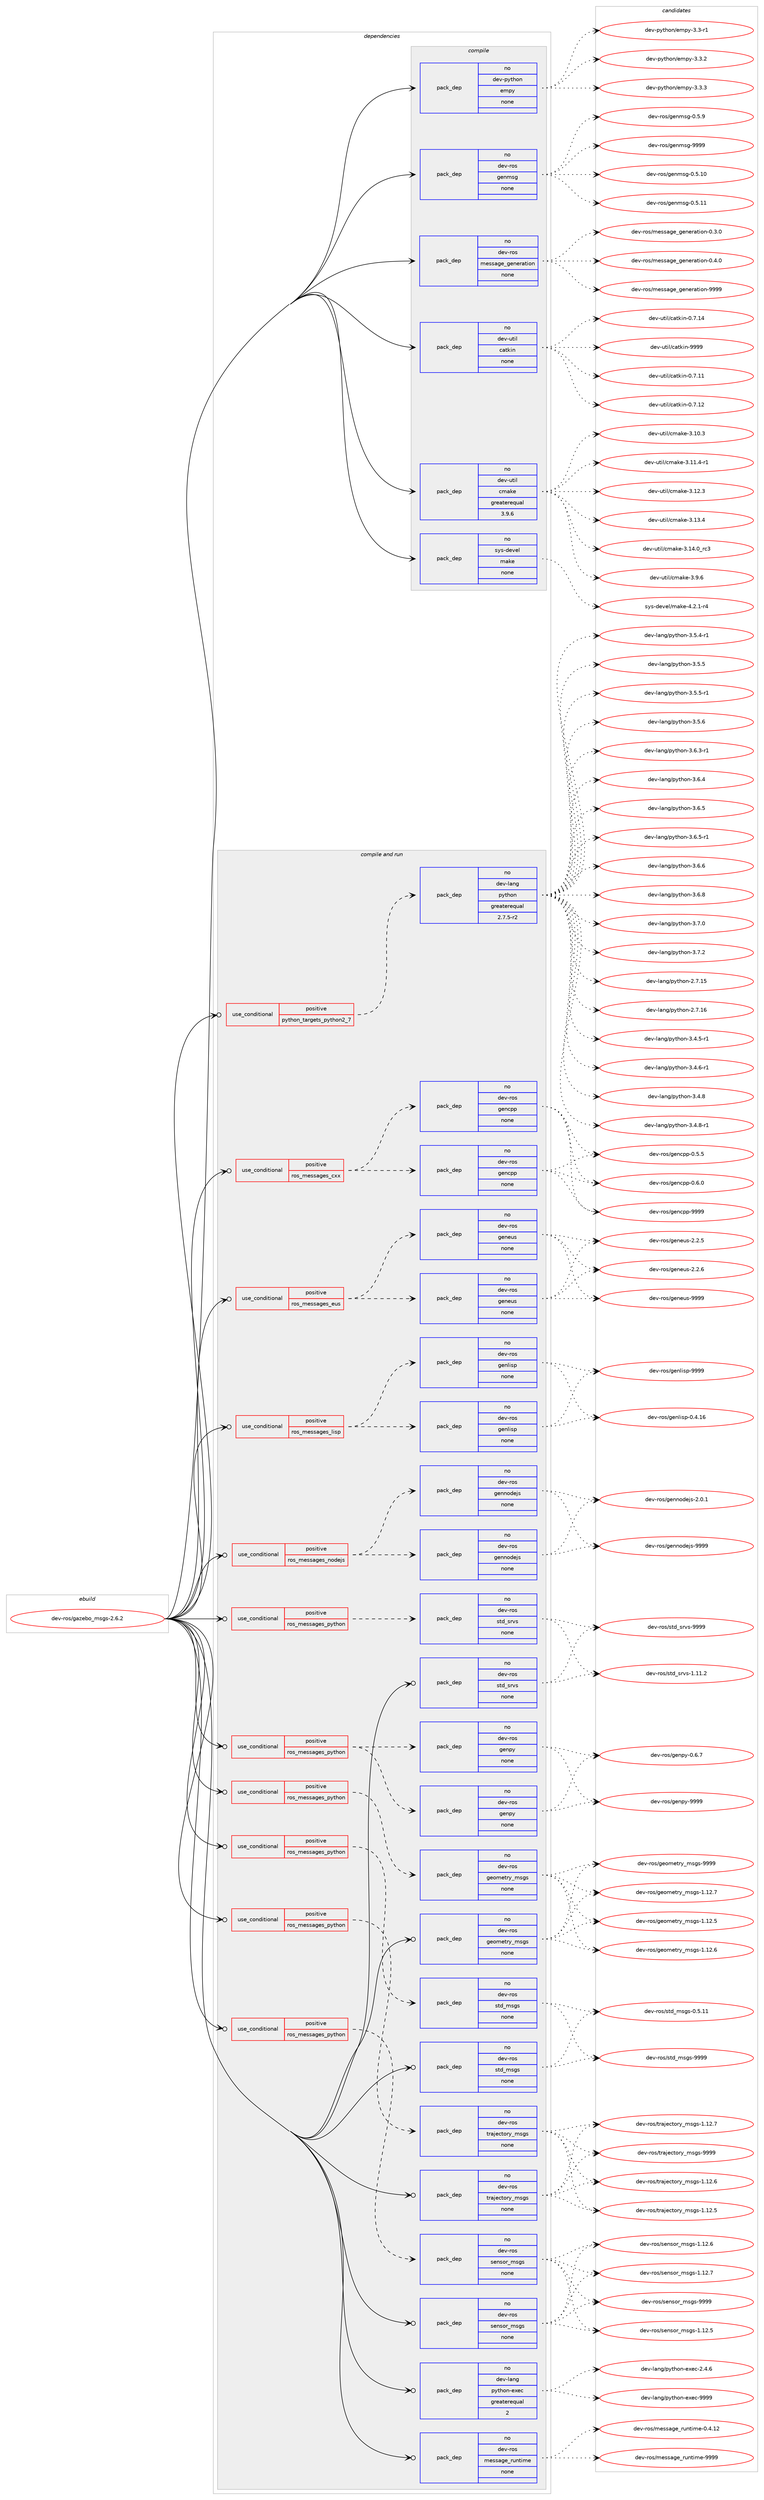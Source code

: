 digraph prolog {

# *************
# Graph options
# *************

newrank=true;
concentrate=true;
compound=true;
graph [rankdir=LR,fontname=Helvetica,fontsize=10,ranksep=1.5];#, ranksep=2.5, nodesep=0.2];
edge  [arrowhead=vee];
node  [fontname=Helvetica,fontsize=10];

# **********
# The ebuild
# **********

subgraph cluster_leftcol {
color=gray;
rank=same;
label=<<i>ebuild</i>>;
id [label="dev-ros/gazebo_msgs-2.6.2", color=red, width=4, href="../dev-ros/gazebo_msgs-2.6.2.svg"];
}

# ****************
# The dependencies
# ****************

subgraph cluster_midcol {
color=gray;
label=<<i>dependencies</i>>;
subgraph cluster_compile {
fillcolor="#eeeeee";
style=filled;
label=<<i>compile</i>>;
subgraph pack1043548 {
dependency1455325 [label=<<TABLE BORDER="0" CELLBORDER="1" CELLSPACING="0" CELLPADDING="4" WIDTH="220"><TR><TD ROWSPAN="6" CELLPADDING="30">pack_dep</TD></TR><TR><TD WIDTH="110">no</TD></TR><TR><TD>dev-python</TD></TR><TR><TD>empy</TD></TR><TR><TD>none</TD></TR><TR><TD></TD></TR></TABLE>>, shape=none, color=blue];
}
id:e -> dependency1455325:w [weight=20,style="solid",arrowhead="vee"];
subgraph pack1043549 {
dependency1455326 [label=<<TABLE BORDER="0" CELLBORDER="1" CELLSPACING="0" CELLPADDING="4" WIDTH="220"><TR><TD ROWSPAN="6" CELLPADDING="30">pack_dep</TD></TR><TR><TD WIDTH="110">no</TD></TR><TR><TD>dev-ros</TD></TR><TR><TD>genmsg</TD></TR><TR><TD>none</TD></TR><TR><TD></TD></TR></TABLE>>, shape=none, color=blue];
}
id:e -> dependency1455326:w [weight=20,style="solid",arrowhead="vee"];
subgraph pack1043550 {
dependency1455327 [label=<<TABLE BORDER="0" CELLBORDER="1" CELLSPACING="0" CELLPADDING="4" WIDTH="220"><TR><TD ROWSPAN="6" CELLPADDING="30">pack_dep</TD></TR><TR><TD WIDTH="110">no</TD></TR><TR><TD>dev-ros</TD></TR><TR><TD>message_generation</TD></TR><TR><TD>none</TD></TR><TR><TD></TD></TR></TABLE>>, shape=none, color=blue];
}
id:e -> dependency1455327:w [weight=20,style="solid",arrowhead="vee"];
subgraph pack1043551 {
dependency1455328 [label=<<TABLE BORDER="0" CELLBORDER="1" CELLSPACING="0" CELLPADDING="4" WIDTH="220"><TR><TD ROWSPAN="6" CELLPADDING="30">pack_dep</TD></TR><TR><TD WIDTH="110">no</TD></TR><TR><TD>dev-util</TD></TR><TR><TD>catkin</TD></TR><TR><TD>none</TD></TR><TR><TD></TD></TR></TABLE>>, shape=none, color=blue];
}
id:e -> dependency1455328:w [weight=20,style="solid",arrowhead="vee"];
subgraph pack1043552 {
dependency1455329 [label=<<TABLE BORDER="0" CELLBORDER="1" CELLSPACING="0" CELLPADDING="4" WIDTH="220"><TR><TD ROWSPAN="6" CELLPADDING="30">pack_dep</TD></TR><TR><TD WIDTH="110">no</TD></TR><TR><TD>dev-util</TD></TR><TR><TD>cmake</TD></TR><TR><TD>greaterequal</TD></TR><TR><TD>3.9.6</TD></TR></TABLE>>, shape=none, color=blue];
}
id:e -> dependency1455329:w [weight=20,style="solid",arrowhead="vee"];
subgraph pack1043553 {
dependency1455330 [label=<<TABLE BORDER="0" CELLBORDER="1" CELLSPACING="0" CELLPADDING="4" WIDTH="220"><TR><TD ROWSPAN="6" CELLPADDING="30">pack_dep</TD></TR><TR><TD WIDTH="110">no</TD></TR><TR><TD>sys-devel</TD></TR><TR><TD>make</TD></TR><TR><TD>none</TD></TR><TR><TD></TD></TR></TABLE>>, shape=none, color=blue];
}
id:e -> dependency1455330:w [weight=20,style="solid",arrowhead="vee"];
}
subgraph cluster_compileandrun {
fillcolor="#eeeeee";
style=filled;
label=<<i>compile and run</i>>;
subgraph cond388387 {
dependency1455331 [label=<<TABLE BORDER="0" CELLBORDER="1" CELLSPACING="0" CELLPADDING="4"><TR><TD ROWSPAN="3" CELLPADDING="10">use_conditional</TD></TR><TR><TD>positive</TD></TR><TR><TD>python_targets_python2_7</TD></TR></TABLE>>, shape=none, color=red];
subgraph pack1043554 {
dependency1455332 [label=<<TABLE BORDER="0" CELLBORDER="1" CELLSPACING="0" CELLPADDING="4" WIDTH="220"><TR><TD ROWSPAN="6" CELLPADDING="30">pack_dep</TD></TR><TR><TD WIDTH="110">no</TD></TR><TR><TD>dev-lang</TD></TR><TR><TD>python</TD></TR><TR><TD>greaterequal</TD></TR><TR><TD>2.7.5-r2</TD></TR></TABLE>>, shape=none, color=blue];
}
dependency1455331:e -> dependency1455332:w [weight=20,style="dashed",arrowhead="vee"];
}
id:e -> dependency1455331:w [weight=20,style="solid",arrowhead="odotvee"];
subgraph cond388388 {
dependency1455333 [label=<<TABLE BORDER="0" CELLBORDER="1" CELLSPACING="0" CELLPADDING="4"><TR><TD ROWSPAN="3" CELLPADDING="10">use_conditional</TD></TR><TR><TD>positive</TD></TR><TR><TD>ros_messages_cxx</TD></TR></TABLE>>, shape=none, color=red];
subgraph pack1043555 {
dependency1455334 [label=<<TABLE BORDER="0" CELLBORDER="1" CELLSPACING="0" CELLPADDING="4" WIDTH="220"><TR><TD ROWSPAN="6" CELLPADDING="30">pack_dep</TD></TR><TR><TD WIDTH="110">no</TD></TR><TR><TD>dev-ros</TD></TR><TR><TD>gencpp</TD></TR><TR><TD>none</TD></TR><TR><TD></TD></TR></TABLE>>, shape=none, color=blue];
}
dependency1455333:e -> dependency1455334:w [weight=20,style="dashed",arrowhead="vee"];
subgraph pack1043556 {
dependency1455335 [label=<<TABLE BORDER="0" CELLBORDER="1" CELLSPACING="0" CELLPADDING="4" WIDTH="220"><TR><TD ROWSPAN="6" CELLPADDING="30">pack_dep</TD></TR><TR><TD WIDTH="110">no</TD></TR><TR><TD>dev-ros</TD></TR><TR><TD>gencpp</TD></TR><TR><TD>none</TD></TR><TR><TD></TD></TR></TABLE>>, shape=none, color=blue];
}
dependency1455333:e -> dependency1455335:w [weight=20,style="dashed",arrowhead="vee"];
}
id:e -> dependency1455333:w [weight=20,style="solid",arrowhead="odotvee"];
subgraph cond388389 {
dependency1455336 [label=<<TABLE BORDER="0" CELLBORDER="1" CELLSPACING="0" CELLPADDING="4"><TR><TD ROWSPAN="3" CELLPADDING="10">use_conditional</TD></TR><TR><TD>positive</TD></TR><TR><TD>ros_messages_eus</TD></TR></TABLE>>, shape=none, color=red];
subgraph pack1043557 {
dependency1455337 [label=<<TABLE BORDER="0" CELLBORDER="1" CELLSPACING="0" CELLPADDING="4" WIDTH="220"><TR><TD ROWSPAN="6" CELLPADDING="30">pack_dep</TD></TR><TR><TD WIDTH="110">no</TD></TR><TR><TD>dev-ros</TD></TR><TR><TD>geneus</TD></TR><TR><TD>none</TD></TR><TR><TD></TD></TR></TABLE>>, shape=none, color=blue];
}
dependency1455336:e -> dependency1455337:w [weight=20,style="dashed",arrowhead="vee"];
subgraph pack1043558 {
dependency1455338 [label=<<TABLE BORDER="0" CELLBORDER="1" CELLSPACING="0" CELLPADDING="4" WIDTH="220"><TR><TD ROWSPAN="6" CELLPADDING="30">pack_dep</TD></TR><TR><TD WIDTH="110">no</TD></TR><TR><TD>dev-ros</TD></TR><TR><TD>geneus</TD></TR><TR><TD>none</TD></TR><TR><TD></TD></TR></TABLE>>, shape=none, color=blue];
}
dependency1455336:e -> dependency1455338:w [weight=20,style="dashed",arrowhead="vee"];
}
id:e -> dependency1455336:w [weight=20,style="solid",arrowhead="odotvee"];
subgraph cond388390 {
dependency1455339 [label=<<TABLE BORDER="0" CELLBORDER="1" CELLSPACING="0" CELLPADDING="4"><TR><TD ROWSPAN="3" CELLPADDING="10">use_conditional</TD></TR><TR><TD>positive</TD></TR><TR><TD>ros_messages_lisp</TD></TR></TABLE>>, shape=none, color=red];
subgraph pack1043559 {
dependency1455340 [label=<<TABLE BORDER="0" CELLBORDER="1" CELLSPACING="0" CELLPADDING="4" WIDTH="220"><TR><TD ROWSPAN="6" CELLPADDING="30">pack_dep</TD></TR><TR><TD WIDTH="110">no</TD></TR><TR><TD>dev-ros</TD></TR><TR><TD>genlisp</TD></TR><TR><TD>none</TD></TR><TR><TD></TD></TR></TABLE>>, shape=none, color=blue];
}
dependency1455339:e -> dependency1455340:w [weight=20,style="dashed",arrowhead="vee"];
subgraph pack1043560 {
dependency1455341 [label=<<TABLE BORDER="0" CELLBORDER="1" CELLSPACING="0" CELLPADDING="4" WIDTH="220"><TR><TD ROWSPAN="6" CELLPADDING="30">pack_dep</TD></TR><TR><TD WIDTH="110">no</TD></TR><TR><TD>dev-ros</TD></TR><TR><TD>genlisp</TD></TR><TR><TD>none</TD></TR><TR><TD></TD></TR></TABLE>>, shape=none, color=blue];
}
dependency1455339:e -> dependency1455341:w [weight=20,style="dashed",arrowhead="vee"];
}
id:e -> dependency1455339:w [weight=20,style="solid",arrowhead="odotvee"];
subgraph cond388391 {
dependency1455342 [label=<<TABLE BORDER="0" CELLBORDER="1" CELLSPACING="0" CELLPADDING="4"><TR><TD ROWSPAN="3" CELLPADDING="10">use_conditional</TD></TR><TR><TD>positive</TD></TR><TR><TD>ros_messages_nodejs</TD></TR></TABLE>>, shape=none, color=red];
subgraph pack1043561 {
dependency1455343 [label=<<TABLE BORDER="0" CELLBORDER="1" CELLSPACING="0" CELLPADDING="4" WIDTH="220"><TR><TD ROWSPAN="6" CELLPADDING="30">pack_dep</TD></TR><TR><TD WIDTH="110">no</TD></TR><TR><TD>dev-ros</TD></TR><TR><TD>gennodejs</TD></TR><TR><TD>none</TD></TR><TR><TD></TD></TR></TABLE>>, shape=none, color=blue];
}
dependency1455342:e -> dependency1455343:w [weight=20,style="dashed",arrowhead="vee"];
subgraph pack1043562 {
dependency1455344 [label=<<TABLE BORDER="0" CELLBORDER="1" CELLSPACING="0" CELLPADDING="4" WIDTH="220"><TR><TD ROWSPAN="6" CELLPADDING="30">pack_dep</TD></TR><TR><TD WIDTH="110">no</TD></TR><TR><TD>dev-ros</TD></TR><TR><TD>gennodejs</TD></TR><TR><TD>none</TD></TR><TR><TD></TD></TR></TABLE>>, shape=none, color=blue];
}
dependency1455342:e -> dependency1455344:w [weight=20,style="dashed",arrowhead="vee"];
}
id:e -> dependency1455342:w [weight=20,style="solid",arrowhead="odotvee"];
subgraph cond388392 {
dependency1455345 [label=<<TABLE BORDER="0" CELLBORDER="1" CELLSPACING="0" CELLPADDING="4"><TR><TD ROWSPAN="3" CELLPADDING="10">use_conditional</TD></TR><TR><TD>positive</TD></TR><TR><TD>ros_messages_python</TD></TR></TABLE>>, shape=none, color=red];
subgraph pack1043563 {
dependency1455346 [label=<<TABLE BORDER="0" CELLBORDER="1" CELLSPACING="0" CELLPADDING="4" WIDTH="220"><TR><TD ROWSPAN="6" CELLPADDING="30">pack_dep</TD></TR><TR><TD WIDTH="110">no</TD></TR><TR><TD>dev-ros</TD></TR><TR><TD>genpy</TD></TR><TR><TD>none</TD></TR><TR><TD></TD></TR></TABLE>>, shape=none, color=blue];
}
dependency1455345:e -> dependency1455346:w [weight=20,style="dashed",arrowhead="vee"];
subgraph pack1043564 {
dependency1455347 [label=<<TABLE BORDER="0" CELLBORDER="1" CELLSPACING="0" CELLPADDING="4" WIDTH="220"><TR><TD ROWSPAN="6" CELLPADDING="30">pack_dep</TD></TR><TR><TD WIDTH="110">no</TD></TR><TR><TD>dev-ros</TD></TR><TR><TD>genpy</TD></TR><TR><TD>none</TD></TR><TR><TD></TD></TR></TABLE>>, shape=none, color=blue];
}
dependency1455345:e -> dependency1455347:w [weight=20,style="dashed",arrowhead="vee"];
}
id:e -> dependency1455345:w [weight=20,style="solid",arrowhead="odotvee"];
subgraph cond388393 {
dependency1455348 [label=<<TABLE BORDER="0" CELLBORDER="1" CELLSPACING="0" CELLPADDING="4"><TR><TD ROWSPAN="3" CELLPADDING="10">use_conditional</TD></TR><TR><TD>positive</TD></TR><TR><TD>ros_messages_python</TD></TR></TABLE>>, shape=none, color=red];
subgraph pack1043565 {
dependency1455349 [label=<<TABLE BORDER="0" CELLBORDER="1" CELLSPACING="0" CELLPADDING="4" WIDTH="220"><TR><TD ROWSPAN="6" CELLPADDING="30">pack_dep</TD></TR><TR><TD WIDTH="110">no</TD></TR><TR><TD>dev-ros</TD></TR><TR><TD>geometry_msgs</TD></TR><TR><TD>none</TD></TR><TR><TD></TD></TR></TABLE>>, shape=none, color=blue];
}
dependency1455348:e -> dependency1455349:w [weight=20,style="dashed",arrowhead="vee"];
}
id:e -> dependency1455348:w [weight=20,style="solid",arrowhead="odotvee"];
subgraph cond388394 {
dependency1455350 [label=<<TABLE BORDER="0" CELLBORDER="1" CELLSPACING="0" CELLPADDING="4"><TR><TD ROWSPAN="3" CELLPADDING="10">use_conditional</TD></TR><TR><TD>positive</TD></TR><TR><TD>ros_messages_python</TD></TR></TABLE>>, shape=none, color=red];
subgraph pack1043566 {
dependency1455351 [label=<<TABLE BORDER="0" CELLBORDER="1" CELLSPACING="0" CELLPADDING="4" WIDTH="220"><TR><TD ROWSPAN="6" CELLPADDING="30">pack_dep</TD></TR><TR><TD WIDTH="110">no</TD></TR><TR><TD>dev-ros</TD></TR><TR><TD>sensor_msgs</TD></TR><TR><TD>none</TD></TR><TR><TD></TD></TR></TABLE>>, shape=none, color=blue];
}
dependency1455350:e -> dependency1455351:w [weight=20,style="dashed",arrowhead="vee"];
}
id:e -> dependency1455350:w [weight=20,style="solid",arrowhead="odotvee"];
subgraph cond388395 {
dependency1455352 [label=<<TABLE BORDER="0" CELLBORDER="1" CELLSPACING="0" CELLPADDING="4"><TR><TD ROWSPAN="3" CELLPADDING="10">use_conditional</TD></TR><TR><TD>positive</TD></TR><TR><TD>ros_messages_python</TD></TR></TABLE>>, shape=none, color=red];
subgraph pack1043567 {
dependency1455353 [label=<<TABLE BORDER="0" CELLBORDER="1" CELLSPACING="0" CELLPADDING="4" WIDTH="220"><TR><TD ROWSPAN="6" CELLPADDING="30">pack_dep</TD></TR><TR><TD WIDTH="110">no</TD></TR><TR><TD>dev-ros</TD></TR><TR><TD>std_msgs</TD></TR><TR><TD>none</TD></TR><TR><TD></TD></TR></TABLE>>, shape=none, color=blue];
}
dependency1455352:e -> dependency1455353:w [weight=20,style="dashed",arrowhead="vee"];
}
id:e -> dependency1455352:w [weight=20,style="solid",arrowhead="odotvee"];
subgraph cond388396 {
dependency1455354 [label=<<TABLE BORDER="0" CELLBORDER="1" CELLSPACING="0" CELLPADDING="4"><TR><TD ROWSPAN="3" CELLPADDING="10">use_conditional</TD></TR><TR><TD>positive</TD></TR><TR><TD>ros_messages_python</TD></TR></TABLE>>, shape=none, color=red];
subgraph pack1043568 {
dependency1455355 [label=<<TABLE BORDER="0" CELLBORDER="1" CELLSPACING="0" CELLPADDING="4" WIDTH="220"><TR><TD ROWSPAN="6" CELLPADDING="30">pack_dep</TD></TR><TR><TD WIDTH="110">no</TD></TR><TR><TD>dev-ros</TD></TR><TR><TD>std_srvs</TD></TR><TR><TD>none</TD></TR><TR><TD></TD></TR></TABLE>>, shape=none, color=blue];
}
dependency1455354:e -> dependency1455355:w [weight=20,style="dashed",arrowhead="vee"];
}
id:e -> dependency1455354:w [weight=20,style="solid",arrowhead="odotvee"];
subgraph cond388397 {
dependency1455356 [label=<<TABLE BORDER="0" CELLBORDER="1" CELLSPACING="0" CELLPADDING="4"><TR><TD ROWSPAN="3" CELLPADDING="10">use_conditional</TD></TR><TR><TD>positive</TD></TR><TR><TD>ros_messages_python</TD></TR></TABLE>>, shape=none, color=red];
subgraph pack1043569 {
dependency1455357 [label=<<TABLE BORDER="0" CELLBORDER="1" CELLSPACING="0" CELLPADDING="4" WIDTH="220"><TR><TD ROWSPAN="6" CELLPADDING="30">pack_dep</TD></TR><TR><TD WIDTH="110">no</TD></TR><TR><TD>dev-ros</TD></TR><TR><TD>trajectory_msgs</TD></TR><TR><TD>none</TD></TR><TR><TD></TD></TR></TABLE>>, shape=none, color=blue];
}
dependency1455356:e -> dependency1455357:w [weight=20,style="dashed",arrowhead="vee"];
}
id:e -> dependency1455356:w [weight=20,style="solid",arrowhead="odotvee"];
subgraph pack1043570 {
dependency1455358 [label=<<TABLE BORDER="0" CELLBORDER="1" CELLSPACING="0" CELLPADDING="4" WIDTH="220"><TR><TD ROWSPAN="6" CELLPADDING="30">pack_dep</TD></TR><TR><TD WIDTH="110">no</TD></TR><TR><TD>dev-lang</TD></TR><TR><TD>python-exec</TD></TR><TR><TD>greaterequal</TD></TR><TR><TD>2</TD></TR></TABLE>>, shape=none, color=blue];
}
id:e -> dependency1455358:w [weight=20,style="solid",arrowhead="odotvee"];
subgraph pack1043571 {
dependency1455359 [label=<<TABLE BORDER="0" CELLBORDER="1" CELLSPACING="0" CELLPADDING="4" WIDTH="220"><TR><TD ROWSPAN="6" CELLPADDING="30">pack_dep</TD></TR><TR><TD WIDTH="110">no</TD></TR><TR><TD>dev-ros</TD></TR><TR><TD>geometry_msgs</TD></TR><TR><TD>none</TD></TR><TR><TD></TD></TR></TABLE>>, shape=none, color=blue];
}
id:e -> dependency1455359:w [weight=20,style="solid",arrowhead="odotvee"];
subgraph pack1043572 {
dependency1455360 [label=<<TABLE BORDER="0" CELLBORDER="1" CELLSPACING="0" CELLPADDING="4" WIDTH="220"><TR><TD ROWSPAN="6" CELLPADDING="30">pack_dep</TD></TR><TR><TD WIDTH="110">no</TD></TR><TR><TD>dev-ros</TD></TR><TR><TD>message_runtime</TD></TR><TR><TD>none</TD></TR><TR><TD></TD></TR></TABLE>>, shape=none, color=blue];
}
id:e -> dependency1455360:w [weight=20,style="solid",arrowhead="odotvee"];
subgraph pack1043573 {
dependency1455361 [label=<<TABLE BORDER="0" CELLBORDER="1" CELLSPACING="0" CELLPADDING="4" WIDTH="220"><TR><TD ROWSPAN="6" CELLPADDING="30">pack_dep</TD></TR><TR><TD WIDTH="110">no</TD></TR><TR><TD>dev-ros</TD></TR><TR><TD>sensor_msgs</TD></TR><TR><TD>none</TD></TR><TR><TD></TD></TR></TABLE>>, shape=none, color=blue];
}
id:e -> dependency1455361:w [weight=20,style="solid",arrowhead="odotvee"];
subgraph pack1043574 {
dependency1455362 [label=<<TABLE BORDER="0" CELLBORDER="1" CELLSPACING="0" CELLPADDING="4" WIDTH="220"><TR><TD ROWSPAN="6" CELLPADDING="30">pack_dep</TD></TR><TR><TD WIDTH="110">no</TD></TR><TR><TD>dev-ros</TD></TR><TR><TD>std_msgs</TD></TR><TR><TD>none</TD></TR><TR><TD></TD></TR></TABLE>>, shape=none, color=blue];
}
id:e -> dependency1455362:w [weight=20,style="solid",arrowhead="odotvee"];
subgraph pack1043575 {
dependency1455363 [label=<<TABLE BORDER="0" CELLBORDER="1" CELLSPACING="0" CELLPADDING="4" WIDTH="220"><TR><TD ROWSPAN="6" CELLPADDING="30">pack_dep</TD></TR><TR><TD WIDTH="110">no</TD></TR><TR><TD>dev-ros</TD></TR><TR><TD>std_srvs</TD></TR><TR><TD>none</TD></TR><TR><TD></TD></TR></TABLE>>, shape=none, color=blue];
}
id:e -> dependency1455363:w [weight=20,style="solid",arrowhead="odotvee"];
subgraph pack1043576 {
dependency1455364 [label=<<TABLE BORDER="0" CELLBORDER="1" CELLSPACING="0" CELLPADDING="4" WIDTH="220"><TR><TD ROWSPAN="6" CELLPADDING="30">pack_dep</TD></TR><TR><TD WIDTH="110">no</TD></TR><TR><TD>dev-ros</TD></TR><TR><TD>trajectory_msgs</TD></TR><TR><TD>none</TD></TR><TR><TD></TD></TR></TABLE>>, shape=none, color=blue];
}
id:e -> dependency1455364:w [weight=20,style="solid",arrowhead="odotvee"];
}
subgraph cluster_run {
fillcolor="#eeeeee";
style=filled;
label=<<i>run</i>>;
}
}

# **************
# The candidates
# **************

subgraph cluster_choices {
rank=same;
color=gray;
label=<<i>candidates</i>>;

subgraph choice1043548 {
color=black;
nodesep=1;
choice1001011184511212111610411111047101109112121455146514511449 [label="dev-python/empy-3.3-r1", color=red, width=4,href="../dev-python/empy-3.3-r1.svg"];
choice1001011184511212111610411111047101109112121455146514650 [label="dev-python/empy-3.3.2", color=red, width=4,href="../dev-python/empy-3.3.2.svg"];
choice1001011184511212111610411111047101109112121455146514651 [label="dev-python/empy-3.3.3", color=red, width=4,href="../dev-python/empy-3.3.3.svg"];
dependency1455325:e -> choice1001011184511212111610411111047101109112121455146514511449:w [style=dotted,weight="100"];
dependency1455325:e -> choice1001011184511212111610411111047101109112121455146514650:w [style=dotted,weight="100"];
dependency1455325:e -> choice1001011184511212111610411111047101109112121455146514651:w [style=dotted,weight="100"];
}
subgraph choice1043549 {
color=black;
nodesep=1;
choice100101118451141111154710310111010911510345484653464948 [label="dev-ros/genmsg-0.5.10", color=red, width=4,href="../dev-ros/genmsg-0.5.10.svg"];
choice100101118451141111154710310111010911510345484653464949 [label="dev-ros/genmsg-0.5.11", color=red, width=4,href="../dev-ros/genmsg-0.5.11.svg"];
choice1001011184511411111547103101110109115103454846534657 [label="dev-ros/genmsg-0.5.9", color=red, width=4,href="../dev-ros/genmsg-0.5.9.svg"];
choice10010111845114111115471031011101091151034557575757 [label="dev-ros/genmsg-9999", color=red, width=4,href="../dev-ros/genmsg-9999.svg"];
dependency1455326:e -> choice100101118451141111154710310111010911510345484653464948:w [style=dotted,weight="100"];
dependency1455326:e -> choice100101118451141111154710310111010911510345484653464949:w [style=dotted,weight="100"];
dependency1455326:e -> choice1001011184511411111547103101110109115103454846534657:w [style=dotted,weight="100"];
dependency1455326:e -> choice10010111845114111115471031011101091151034557575757:w [style=dotted,weight="100"];
}
subgraph choice1043550 {
color=black;
nodesep=1;
choice1001011184511411111547109101115115971031019510310111010111497116105111110454846514648 [label="dev-ros/message_generation-0.3.0", color=red, width=4,href="../dev-ros/message_generation-0.3.0.svg"];
choice1001011184511411111547109101115115971031019510310111010111497116105111110454846524648 [label="dev-ros/message_generation-0.4.0", color=red, width=4,href="../dev-ros/message_generation-0.4.0.svg"];
choice10010111845114111115471091011151159710310195103101110101114971161051111104557575757 [label="dev-ros/message_generation-9999", color=red, width=4,href="../dev-ros/message_generation-9999.svg"];
dependency1455327:e -> choice1001011184511411111547109101115115971031019510310111010111497116105111110454846514648:w [style=dotted,weight="100"];
dependency1455327:e -> choice1001011184511411111547109101115115971031019510310111010111497116105111110454846524648:w [style=dotted,weight="100"];
dependency1455327:e -> choice10010111845114111115471091011151159710310195103101110101114971161051111104557575757:w [style=dotted,weight="100"];
}
subgraph choice1043551 {
color=black;
nodesep=1;
choice1001011184511711610510847999711610710511045484655464949 [label="dev-util/catkin-0.7.11", color=red, width=4,href="../dev-util/catkin-0.7.11.svg"];
choice1001011184511711610510847999711610710511045484655464950 [label="dev-util/catkin-0.7.12", color=red, width=4,href="../dev-util/catkin-0.7.12.svg"];
choice1001011184511711610510847999711610710511045484655464952 [label="dev-util/catkin-0.7.14", color=red, width=4,href="../dev-util/catkin-0.7.14.svg"];
choice100101118451171161051084799971161071051104557575757 [label="dev-util/catkin-9999", color=red, width=4,href="../dev-util/catkin-9999.svg"];
dependency1455328:e -> choice1001011184511711610510847999711610710511045484655464949:w [style=dotted,weight="100"];
dependency1455328:e -> choice1001011184511711610510847999711610710511045484655464950:w [style=dotted,weight="100"];
dependency1455328:e -> choice1001011184511711610510847999711610710511045484655464952:w [style=dotted,weight="100"];
dependency1455328:e -> choice100101118451171161051084799971161071051104557575757:w [style=dotted,weight="100"];
}
subgraph choice1043552 {
color=black;
nodesep=1;
choice1001011184511711610510847991099710710145514649484651 [label="dev-util/cmake-3.10.3", color=red, width=4,href="../dev-util/cmake-3.10.3.svg"];
choice10010111845117116105108479910997107101455146494946524511449 [label="dev-util/cmake-3.11.4-r1", color=red, width=4,href="../dev-util/cmake-3.11.4-r1.svg"];
choice1001011184511711610510847991099710710145514649504651 [label="dev-util/cmake-3.12.3", color=red, width=4,href="../dev-util/cmake-3.12.3.svg"];
choice1001011184511711610510847991099710710145514649514652 [label="dev-util/cmake-3.13.4", color=red, width=4,href="../dev-util/cmake-3.13.4.svg"];
choice1001011184511711610510847991099710710145514649524648951149951 [label="dev-util/cmake-3.14.0_rc3", color=red, width=4,href="../dev-util/cmake-3.14.0_rc3.svg"];
choice10010111845117116105108479910997107101455146574654 [label="dev-util/cmake-3.9.6", color=red, width=4,href="../dev-util/cmake-3.9.6.svg"];
dependency1455329:e -> choice1001011184511711610510847991099710710145514649484651:w [style=dotted,weight="100"];
dependency1455329:e -> choice10010111845117116105108479910997107101455146494946524511449:w [style=dotted,weight="100"];
dependency1455329:e -> choice1001011184511711610510847991099710710145514649504651:w [style=dotted,weight="100"];
dependency1455329:e -> choice1001011184511711610510847991099710710145514649514652:w [style=dotted,weight="100"];
dependency1455329:e -> choice1001011184511711610510847991099710710145514649524648951149951:w [style=dotted,weight="100"];
dependency1455329:e -> choice10010111845117116105108479910997107101455146574654:w [style=dotted,weight="100"];
}
subgraph choice1043553 {
color=black;
nodesep=1;
choice1151211154510010111810110847109971071014552465046494511452 [label="sys-devel/make-4.2.1-r4", color=red, width=4,href="../sys-devel/make-4.2.1-r4.svg"];
dependency1455330:e -> choice1151211154510010111810110847109971071014552465046494511452:w [style=dotted,weight="100"];
}
subgraph choice1043554 {
color=black;
nodesep=1;
choice10010111845108971101034711212111610411111045504655464953 [label="dev-lang/python-2.7.15", color=red, width=4,href="../dev-lang/python-2.7.15.svg"];
choice10010111845108971101034711212111610411111045504655464954 [label="dev-lang/python-2.7.16", color=red, width=4,href="../dev-lang/python-2.7.16.svg"];
choice1001011184510897110103471121211161041111104551465246534511449 [label="dev-lang/python-3.4.5-r1", color=red, width=4,href="../dev-lang/python-3.4.5-r1.svg"];
choice1001011184510897110103471121211161041111104551465246544511449 [label="dev-lang/python-3.4.6-r1", color=red, width=4,href="../dev-lang/python-3.4.6-r1.svg"];
choice100101118451089711010347112121116104111110455146524656 [label="dev-lang/python-3.4.8", color=red, width=4,href="../dev-lang/python-3.4.8.svg"];
choice1001011184510897110103471121211161041111104551465246564511449 [label="dev-lang/python-3.4.8-r1", color=red, width=4,href="../dev-lang/python-3.4.8-r1.svg"];
choice1001011184510897110103471121211161041111104551465346524511449 [label="dev-lang/python-3.5.4-r1", color=red, width=4,href="../dev-lang/python-3.5.4-r1.svg"];
choice100101118451089711010347112121116104111110455146534653 [label="dev-lang/python-3.5.5", color=red, width=4,href="../dev-lang/python-3.5.5.svg"];
choice1001011184510897110103471121211161041111104551465346534511449 [label="dev-lang/python-3.5.5-r1", color=red, width=4,href="../dev-lang/python-3.5.5-r1.svg"];
choice100101118451089711010347112121116104111110455146534654 [label="dev-lang/python-3.5.6", color=red, width=4,href="../dev-lang/python-3.5.6.svg"];
choice1001011184510897110103471121211161041111104551465446514511449 [label="dev-lang/python-3.6.3-r1", color=red, width=4,href="../dev-lang/python-3.6.3-r1.svg"];
choice100101118451089711010347112121116104111110455146544652 [label="dev-lang/python-3.6.4", color=red, width=4,href="../dev-lang/python-3.6.4.svg"];
choice100101118451089711010347112121116104111110455146544653 [label="dev-lang/python-3.6.5", color=red, width=4,href="../dev-lang/python-3.6.5.svg"];
choice1001011184510897110103471121211161041111104551465446534511449 [label="dev-lang/python-3.6.5-r1", color=red, width=4,href="../dev-lang/python-3.6.5-r1.svg"];
choice100101118451089711010347112121116104111110455146544654 [label="dev-lang/python-3.6.6", color=red, width=4,href="../dev-lang/python-3.6.6.svg"];
choice100101118451089711010347112121116104111110455146544656 [label="dev-lang/python-3.6.8", color=red, width=4,href="../dev-lang/python-3.6.8.svg"];
choice100101118451089711010347112121116104111110455146554648 [label="dev-lang/python-3.7.0", color=red, width=4,href="../dev-lang/python-3.7.0.svg"];
choice100101118451089711010347112121116104111110455146554650 [label="dev-lang/python-3.7.2", color=red, width=4,href="../dev-lang/python-3.7.2.svg"];
dependency1455332:e -> choice10010111845108971101034711212111610411111045504655464953:w [style=dotted,weight="100"];
dependency1455332:e -> choice10010111845108971101034711212111610411111045504655464954:w [style=dotted,weight="100"];
dependency1455332:e -> choice1001011184510897110103471121211161041111104551465246534511449:w [style=dotted,weight="100"];
dependency1455332:e -> choice1001011184510897110103471121211161041111104551465246544511449:w [style=dotted,weight="100"];
dependency1455332:e -> choice100101118451089711010347112121116104111110455146524656:w [style=dotted,weight="100"];
dependency1455332:e -> choice1001011184510897110103471121211161041111104551465246564511449:w [style=dotted,weight="100"];
dependency1455332:e -> choice1001011184510897110103471121211161041111104551465346524511449:w [style=dotted,weight="100"];
dependency1455332:e -> choice100101118451089711010347112121116104111110455146534653:w [style=dotted,weight="100"];
dependency1455332:e -> choice1001011184510897110103471121211161041111104551465346534511449:w [style=dotted,weight="100"];
dependency1455332:e -> choice100101118451089711010347112121116104111110455146534654:w [style=dotted,weight="100"];
dependency1455332:e -> choice1001011184510897110103471121211161041111104551465446514511449:w [style=dotted,weight="100"];
dependency1455332:e -> choice100101118451089711010347112121116104111110455146544652:w [style=dotted,weight="100"];
dependency1455332:e -> choice100101118451089711010347112121116104111110455146544653:w [style=dotted,weight="100"];
dependency1455332:e -> choice1001011184510897110103471121211161041111104551465446534511449:w [style=dotted,weight="100"];
dependency1455332:e -> choice100101118451089711010347112121116104111110455146544654:w [style=dotted,weight="100"];
dependency1455332:e -> choice100101118451089711010347112121116104111110455146544656:w [style=dotted,weight="100"];
dependency1455332:e -> choice100101118451089711010347112121116104111110455146554648:w [style=dotted,weight="100"];
dependency1455332:e -> choice100101118451089711010347112121116104111110455146554650:w [style=dotted,weight="100"];
}
subgraph choice1043555 {
color=black;
nodesep=1;
choice100101118451141111154710310111099112112454846534653 [label="dev-ros/gencpp-0.5.5", color=red, width=4,href="../dev-ros/gencpp-0.5.5.svg"];
choice100101118451141111154710310111099112112454846544648 [label="dev-ros/gencpp-0.6.0", color=red, width=4,href="../dev-ros/gencpp-0.6.0.svg"];
choice1001011184511411111547103101110991121124557575757 [label="dev-ros/gencpp-9999", color=red, width=4,href="../dev-ros/gencpp-9999.svg"];
dependency1455334:e -> choice100101118451141111154710310111099112112454846534653:w [style=dotted,weight="100"];
dependency1455334:e -> choice100101118451141111154710310111099112112454846544648:w [style=dotted,weight="100"];
dependency1455334:e -> choice1001011184511411111547103101110991121124557575757:w [style=dotted,weight="100"];
}
subgraph choice1043556 {
color=black;
nodesep=1;
choice100101118451141111154710310111099112112454846534653 [label="dev-ros/gencpp-0.5.5", color=red, width=4,href="../dev-ros/gencpp-0.5.5.svg"];
choice100101118451141111154710310111099112112454846544648 [label="dev-ros/gencpp-0.6.0", color=red, width=4,href="../dev-ros/gencpp-0.6.0.svg"];
choice1001011184511411111547103101110991121124557575757 [label="dev-ros/gencpp-9999", color=red, width=4,href="../dev-ros/gencpp-9999.svg"];
dependency1455335:e -> choice100101118451141111154710310111099112112454846534653:w [style=dotted,weight="100"];
dependency1455335:e -> choice100101118451141111154710310111099112112454846544648:w [style=dotted,weight="100"];
dependency1455335:e -> choice1001011184511411111547103101110991121124557575757:w [style=dotted,weight="100"];
}
subgraph choice1043557 {
color=black;
nodesep=1;
choice1001011184511411111547103101110101117115455046504653 [label="dev-ros/geneus-2.2.5", color=red, width=4,href="../dev-ros/geneus-2.2.5.svg"];
choice1001011184511411111547103101110101117115455046504654 [label="dev-ros/geneus-2.2.6", color=red, width=4,href="../dev-ros/geneus-2.2.6.svg"];
choice10010111845114111115471031011101011171154557575757 [label="dev-ros/geneus-9999", color=red, width=4,href="../dev-ros/geneus-9999.svg"];
dependency1455337:e -> choice1001011184511411111547103101110101117115455046504653:w [style=dotted,weight="100"];
dependency1455337:e -> choice1001011184511411111547103101110101117115455046504654:w [style=dotted,weight="100"];
dependency1455337:e -> choice10010111845114111115471031011101011171154557575757:w [style=dotted,weight="100"];
}
subgraph choice1043558 {
color=black;
nodesep=1;
choice1001011184511411111547103101110101117115455046504653 [label="dev-ros/geneus-2.2.5", color=red, width=4,href="../dev-ros/geneus-2.2.5.svg"];
choice1001011184511411111547103101110101117115455046504654 [label="dev-ros/geneus-2.2.6", color=red, width=4,href="../dev-ros/geneus-2.2.6.svg"];
choice10010111845114111115471031011101011171154557575757 [label="dev-ros/geneus-9999", color=red, width=4,href="../dev-ros/geneus-9999.svg"];
dependency1455338:e -> choice1001011184511411111547103101110101117115455046504653:w [style=dotted,weight="100"];
dependency1455338:e -> choice1001011184511411111547103101110101117115455046504654:w [style=dotted,weight="100"];
dependency1455338:e -> choice10010111845114111115471031011101011171154557575757:w [style=dotted,weight="100"];
}
subgraph choice1043559 {
color=black;
nodesep=1;
choice100101118451141111154710310111010810511511245484652464954 [label="dev-ros/genlisp-0.4.16", color=red, width=4,href="../dev-ros/genlisp-0.4.16.svg"];
choice10010111845114111115471031011101081051151124557575757 [label="dev-ros/genlisp-9999", color=red, width=4,href="../dev-ros/genlisp-9999.svg"];
dependency1455340:e -> choice100101118451141111154710310111010810511511245484652464954:w [style=dotted,weight="100"];
dependency1455340:e -> choice10010111845114111115471031011101081051151124557575757:w [style=dotted,weight="100"];
}
subgraph choice1043560 {
color=black;
nodesep=1;
choice100101118451141111154710310111010810511511245484652464954 [label="dev-ros/genlisp-0.4.16", color=red, width=4,href="../dev-ros/genlisp-0.4.16.svg"];
choice10010111845114111115471031011101081051151124557575757 [label="dev-ros/genlisp-9999", color=red, width=4,href="../dev-ros/genlisp-9999.svg"];
dependency1455341:e -> choice100101118451141111154710310111010810511511245484652464954:w [style=dotted,weight="100"];
dependency1455341:e -> choice10010111845114111115471031011101081051151124557575757:w [style=dotted,weight="100"];
}
subgraph choice1043561 {
color=black;
nodesep=1;
choice1001011184511411111547103101110110111100101106115455046484649 [label="dev-ros/gennodejs-2.0.1", color=red, width=4,href="../dev-ros/gennodejs-2.0.1.svg"];
choice10010111845114111115471031011101101111001011061154557575757 [label="dev-ros/gennodejs-9999", color=red, width=4,href="../dev-ros/gennodejs-9999.svg"];
dependency1455343:e -> choice1001011184511411111547103101110110111100101106115455046484649:w [style=dotted,weight="100"];
dependency1455343:e -> choice10010111845114111115471031011101101111001011061154557575757:w [style=dotted,weight="100"];
}
subgraph choice1043562 {
color=black;
nodesep=1;
choice1001011184511411111547103101110110111100101106115455046484649 [label="dev-ros/gennodejs-2.0.1", color=red, width=4,href="../dev-ros/gennodejs-2.0.1.svg"];
choice10010111845114111115471031011101101111001011061154557575757 [label="dev-ros/gennodejs-9999", color=red, width=4,href="../dev-ros/gennodejs-9999.svg"];
dependency1455344:e -> choice1001011184511411111547103101110110111100101106115455046484649:w [style=dotted,weight="100"];
dependency1455344:e -> choice10010111845114111115471031011101101111001011061154557575757:w [style=dotted,weight="100"];
}
subgraph choice1043563 {
color=black;
nodesep=1;
choice1001011184511411111547103101110112121454846544655 [label="dev-ros/genpy-0.6.7", color=red, width=4,href="../dev-ros/genpy-0.6.7.svg"];
choice10010111845114111115471031011101121214557575757 [label="dev-ros/genpy-9999", color=red, width=4,href="../dev-ros/genpy-9999.svg"];
dependency1455346:e -> choice1001011184511411111547103101110112121454846544655:w [style=dotted,weight="100"];
dependency1455346:e -> choice10010111845114111115471031011101121214557575757:w [style=dotted,weight="100"];
}
subgraph choice1043564 {
color=black;
nodesep=1;
choice1001011184511411111547103101110112121454846544655 [label="dev-ros/genpy-0.6.7", color=red, width=4,href="../dev-ros/genpy-0.6.7.svg"];
choice10010111845114111115471031011101121214557575757 [label="dev-ros/genpy-9999", color=red, width=4,href="../dev-ros/genpy-9999.svg"];
dependency1455347:e -> choice1001011184511411111547103101110112121454846544655:w [style=dotted,weight="100"];
dependency1455347:e -> choice10010111845114111115471031011101121214557575757:w [style=dotted,weight="100"];
}
subgraph choice1043565 {
color=black;
nodesep=1;
choice10010111845114111115471031011111091011161141219510911510311545494649504653 [label="dev-ros/geometry_msgs-1.12.5", color=red, width=4,href="../dev-ros/geometry_msgs-1.12.5.svg"];
choice10010111845114111115471031011111091011161141219510911510311545494649504654 [label="dev-ros/geometry_msgs-1.12.6", color=red, width=4,href="../dev-ros/geometry_msgs-1.12.6.svg"];
choice10010111845114111115471031011111091011161141219510911510311545494649504655 [label="dev-ros/geometry_msgs-1.12.7", color=red, width=4,href="../dev-ros/geometry_msgs-1.12.7.svg"];
choice1001011184511411111547103101111109101116114121951091151031154557575757 [label="dev-ros/geometry_msgs-9999", color=red, width=4,href="../dev-ros/geometry_msgs-9999.svg"];
dependency1455349:e -> choice10010111845114111115471031011111091011161141219510911510311545494649504653:w [style=dotted,weight="100"];
dependency1455349:e -> choice10010111845114111115471031011111091011161141219510911510311545494649504654:w [style=dotted,weight="100"];
dependency1455349:e -> choice10010111845114111115471031011111091011161141219510911510311545494649504655:w [style=dotted,weight="100"];
dependency1455349:e -> choice1001011184511411111547103101111109101116114121951091151031154557575757:w [style=dotted,weight="100"];
}
subgraph choice1043566 {
color=black;
nodesep=1;
choice10010111845114111115471151011101151111149510911510311545494649504653 [label="dev-ros/sensor_msgs-1.12.5", color=red, width=4,href="../dev-ros/sensor_msgs-1.12.5.svg"];
choice10010111845114111115471151011101151111149510911510311545494649504654 [label="dev-ros/sensor_msgs-1.12.6", color=red, width=4,href="../dev-ros/sensor_msgs-1.12.6.svg"];
choice10010111845114111115471151011101151111149510911510311545494649504655 [label="dev-ros/sensor_msgs-1.12.7", color=red, width=4,href="../dev-ros/sensor_msgs-1.12.7.svg"];
choice1001011184511411111547115101110115111114951091151031154557575757 [label="dev-ros/sensor_msgs-9999", color=red, width=4,href="../dev-ros/sensor_msgs-9999.svg"];
dependency1455351:e -> choice10010111845114111115471151011101151111149510911510311545494649504653:w [style=dotted,weight="100"];
dependency1455351:e -> choice10010111845114111115471151011101151111149510911510311545494649504654:w [style=dotted,weight="100"];
dependency1455351:e -> choice10010111845114111115471151011101151111149510911510311545494649504655:w [style=dotted,weight="100"];
dependency1455351:e -> choice1001011184511411111547115101110115111114951091151031154557575757:w [style=dotted,weight="100"];
}
subgraph choice1043567 {
color=black;
nodesep=1;
choice10010111845114111115471151161009510911510311545484653464949 [label="dev-ros/std_msgs-0.5.11", color=red, width=4,href="../dev-ros/std_msgs-0.5.11.svg"];
choice1001011184511411111547115116100951091151031154557575757 [label="dev-ros/std_msgs-9999", color=red, width=4,href="../dev-ros/std_msgs-9999.svg"];
dependency1455353:e -> choice10010111845114111115471151161009510911510311545484653464949:w [style=dotted,weight="100"];
dependency1455353:e -> choice1001011184511411111547115116100951091151031154557575757:w [style=dotted,weight="100"];
}
subgraph choice1043568 {
color=black;
nodesep=1;
choice10010111845114111115471151161009511511411811545494649494650 [label="dev-ros/std_srvs-1.11.2", color=red, width=4,href="../dev-ros/std_srvs-1.11.2.svg"];
choice1001011184511411111547115116100951151141181154557575757 [label="dev-ros/std_srvs-9999", color=red, width=4,href="../dev-ros/std_srvs-9999.svg"];
dependency1455355:e -> choice10010111845114111115471151161009511511411811545494649494650:w [style=dotted,weight="100"];
dependency1455355:e -> choice1001011184511411111547115116100951151141181154557575757:w [style=dotted,weight="100"];
}
subgraph choice1043569 {
color=black;
nodesep=1;
choice100101118451141111154711611497106101991161111141219510911510311545494649504653 [label="dev-ros/trajectory_msgs-1.12.5", color=red, width=4,href="../dev-ros/trajectory_msgs-1.12.5.svg"];
choice100101118451141111154711611497106101991161111141219510911510311545494649504654 [label="dev-ros/trajectory_msgs-1.12.6", color=red, width=4,href="../dev-ros/trajectory_msgs-1.12.6.svg"];
choice100101118451141111154711611497106101991161111141219510911510311545494649504655 [label="dev-ros/trajectory_msgs-1.12.7", color=red, width=4,href="../dev-ros/trajectory_msgs-1.12.7.svg"];
choice10010111845114111115471161149710610199116111114121951091151031154557575757 [label="dev-ros/trajectory_msgs-9999", color=red, width=4,href="../dev-ros/trajectory_msgs-9999.svg"];
dependency1455357:e -> choice100101118451141111154711611497106101991161111141219510911510311545494649504653:w [style=dotted,weight="100"];
dependency1455357:e -> choice100101118451141111154711611497106101991161111141219510911510311545494649504654:w [style=dotted,weight="100"];
dependency1455357:e -> choice100101118451141111154711611497106101991161111141219510911510311545494649504655:w [style=dotted,weight="100"];
dependency1455357:e -> choice10010111845114111115471161149710610199116111114121951091151031154557575757:w [style=dotted,weight="100"];
}
subgraph choice1043570 {
color=black;
nodesep=1;
choice1001011184510897110103471121211161041111104510112010199455046524654 [label="dev-lang/python-exec-2.4.6", color=red, width=4,href="../dev-lang/python-exec-2.4.6.svg"];
choice10010111845108971101034711212111610411111045101120101994557575757 [label="dev-lang/python-exec-9999", color=red, width=4,href="../dev-lang/python-exec-9999.svg"];
dependency1455358:e -> choice1001011184510897110103471121211161041111104510112010199455046524654:w [style=dotted,weight="100"];
dependency1455358:e -> choice10010111845108971101034711212111610411111045101120101994557575757:w [style=dotted,weight="100"];
}
subgraph choice1043571 {
color=black;
nodesep=1;
choice10010111845114111115471031011111091011161141219510911510311545494649504653 [label="dev-ros/geometry_msgs-1.12.5", color=red, width=4,href="../dev-ros/geometry_msgs-1.12.5.svg"];
choice10010111845114111115471031011111091011161141219510911510311545494649504654 [label="dev-ros/geometry_msgs-1.12.6", color=red, width=4,href="../dev-ros/geometry_msgs-1.12.6.svg"];
choice10010111845114111115471031011111091011161141219510911510311545494649504655 [label="dev-ros/geometry_msgs-1.12.7", color=red, width=4,href="../dev-ros/geometry_msgs-1.12.7.svg"];
choice1001011184511411111547103101111109101116114121951091151031154557575757 [label="dev-ros/geometry_msgs-9999", color=red, width=4,href="../dev-ros/geometry_msgs-9999.svg"];
dependency1455359:e -> choice10010111845114111115471031011111091011161141219510911510311545494649504653:w [style=dotted,weight="100"];
dependency1455359:e -> choice10010111845114111115471031011111091011161141219510911510311545494649504654:w [style=dotted,weight="100"];
dependency1455359:e -> choice10010111845114111115471031011111091011161141219510911510311545494649504655:w [style=dotted,weight="100"];
dependency1455359:e -> choice1001011184511411111547103101111109101116114121951091151031154557575757:w [style=dotted,weight="100"];
}
subgraph choice1043572 {
color=black;
nodesep=1;
choice1001011184511411111547109101115115971031019511411711011610510910145484652464950 [label="dev-ros/message_runtime-0.4.12", color=red, width=4,href="../dev-ros/message_runtime-0.4.12.svg"];
choice100101118451141111154710910111511597103101951141171101161051091014557575757 [label="dev-ros/message_runtime-9999", color=red, width=4,href="../dev-ros/message_runtime-9999.svg"];
dependency1455360:e -> choice1001011184511411111547109101115115971031019511411711011610510910145484652464950:w [style=dotted,weight="100"];
dependency1455360:e -> choice100101118451141111154710910111511597103101951141171101161051091014557575757:w [style=dotted,weight="100"];
}
subgraph choice1043573 {
color=black;
nodesep=1;
choice10010111845114111115471151011101151111149510911510311545494649504653 [label="dev-ros/sensor_msgs-1.12.5", color=red, width=4,href="../dev-ros/sensor_msgs-1.12.5.svg"];
choice10010111845114111115471151011101151111149510911510311545494649504654 [label="dev-ros/sensor_msgs-1.12.6", color=red, width=4,href="../dev-ros/sensor_msgs-1.12.6.svg"];
choice10010111845114111115471151011101151111149510911510311545494649504655 [label="dev-ros/sensor_msgs-1.12.7", color=red, width=4,href="../dev-ros/sensor_msgs-1.12.7.svg"];
choice1001011184511411111547115101110115111114951091151031154557575757 [label="dev-ros/sensor_msgs-9999", color=red, width=4,href="../dev-ros/sensor_msgs-9999.svg"];
dependency1455361:e -> choice10010111845114111115471151011101151111149510911510311545494649504653:w [style=dotted,weight="100"];
dependency1455361:e -> choice10010111845114111115471151011101151111149510911510311545494649504654:w [style=dotted,weight="100"];
dependency1455361:e -> choice10010111845114111115471151011101151111149510911510311545494649504655:w [style=dotted,weight="100"];
dependency1455361:e -> choice1001011184511411111547115101110115111114951091151031154557575757:w [style=dotted,weight="100"];
}
subgraph choice1043574 {
color=black;
nodesep=1;
choice10010111845114111115471151161009510911510311545484653464949 [label="dev-ros/std_msgs-0.5.11", color=red, width=4,href="../dev-ros/std_msgs-0.5.11.svg"];
choice1001011184511411111547115116100951091151031154557575757 [label="dev-ros/std_msgs-9999", color=red, width=4,href="../dev-ros/std_msgs-9999.svg"];
dependency1455362:e -> choice10010111845114111115471151161009510911510311545484653464949:w [style=dotted,weight="100"];
dependency1455362:e -> choice1001011184511411111547115116100951091151031154557575757:w [style=dotted,weight="100"];
}
subgraph choice1043575 {
color=black;
nodesep=1;
choice10010111845114111115471151161009511511411811545494649494650 [label="dev-ros/std_srvs-1.11.2", color=red, width=4,href="../dev-ros/std_srvs-1.11.2.svg"];
choice1001011184511411111547115116100951151141181154557575757 [label="dev-ros/std_srvs-9999", color=red, width=4,href="../dev-ros/std_srvs-9999.svg"];
dependency1455363:e -> choice10010111845114111115471151161009511511411811545494649494650:w [style=dotted,weight="100"];
dependency1455363:e -> choice1001011184511411111547115116100951151141181154557575757:w [style=dotted,weight="100"];
}
subgraph choice1043576 {
color=black;
nodesep=1;
choice100101118451141111154711611497106101991161111141219510911510311545494649504653 [label="dev-ros/trajectory_msgs-1.12.5", color=red, width=4,href="../dev-ros/trajectory_msgs-1.12.5.svg"];
choice100101118451141111154711611497106101991161111141219510911510311545494649504654 [label="dev-ros/trajectory_msgs-1.12.6", color=red, width=4,href="../dev-ros/trajectory_msgs-1.12.6.svg"];
choice100101118451141111154711611497106101991161111141219510911510311545494649504655 [label="dev-ros/trajectory_msgs-1.12.7", color=red, width=4,href="../dev-ros/trajectory_msgs-1.12.7.svg"];
choice10010111845114111115471161149710610199116111114121951091151031154557575757 [label="dev-ros/trajectory_msgs-9999", color=red, width=4,href="../dev-ros/trajectory_msgs-9999.svg"];
dependency1455364:e -> choice100101118451141111154711611497106101991161111141219510911510311545494649504653:w [style=dotted,weight="100"];
dependency1455364:e -> choice100101118451141111154711611497106101991161111141219510911510311545494649504654:w [style=dotted,weight="100"];
dependency1455364:e -> choice100101118451141111154711611497106101991161111141219510911510311545494649504655:w [style=dotted,weight="100"];
dependency1455364:e -> choice10010111845114111115471161149710610199116111114121951091151031154557575757:w [style=dotted,weight="100"];
}
}

}
